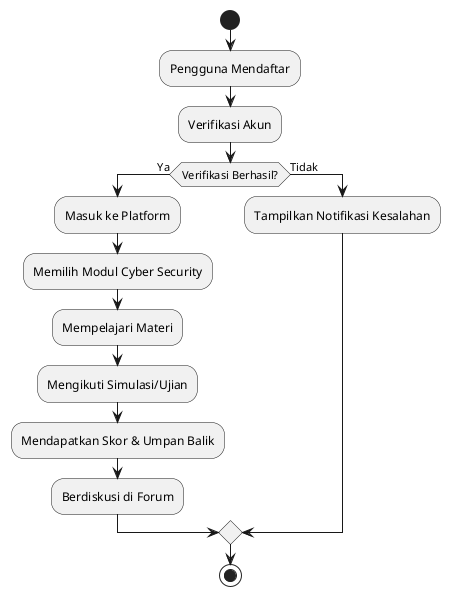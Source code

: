 @startuml

start
:Pengguna Mendaftar;
:Verifikasi Akun;
if (Verifikasi Berhasil?) then (Ya)
  :Masuk ke Platform;
  :Memilih Modul Cyber Security;
  :Mempelajari Materi;
  :Mengikuti Simulasi/Ujian;
  :Mendapatkan Skor & Umpan Balik;
  :Berdiskusi di Forum;
else (Tidak)
  :Tampilkan Notifikasi Kesalahan;
endif
stop

@enduml
